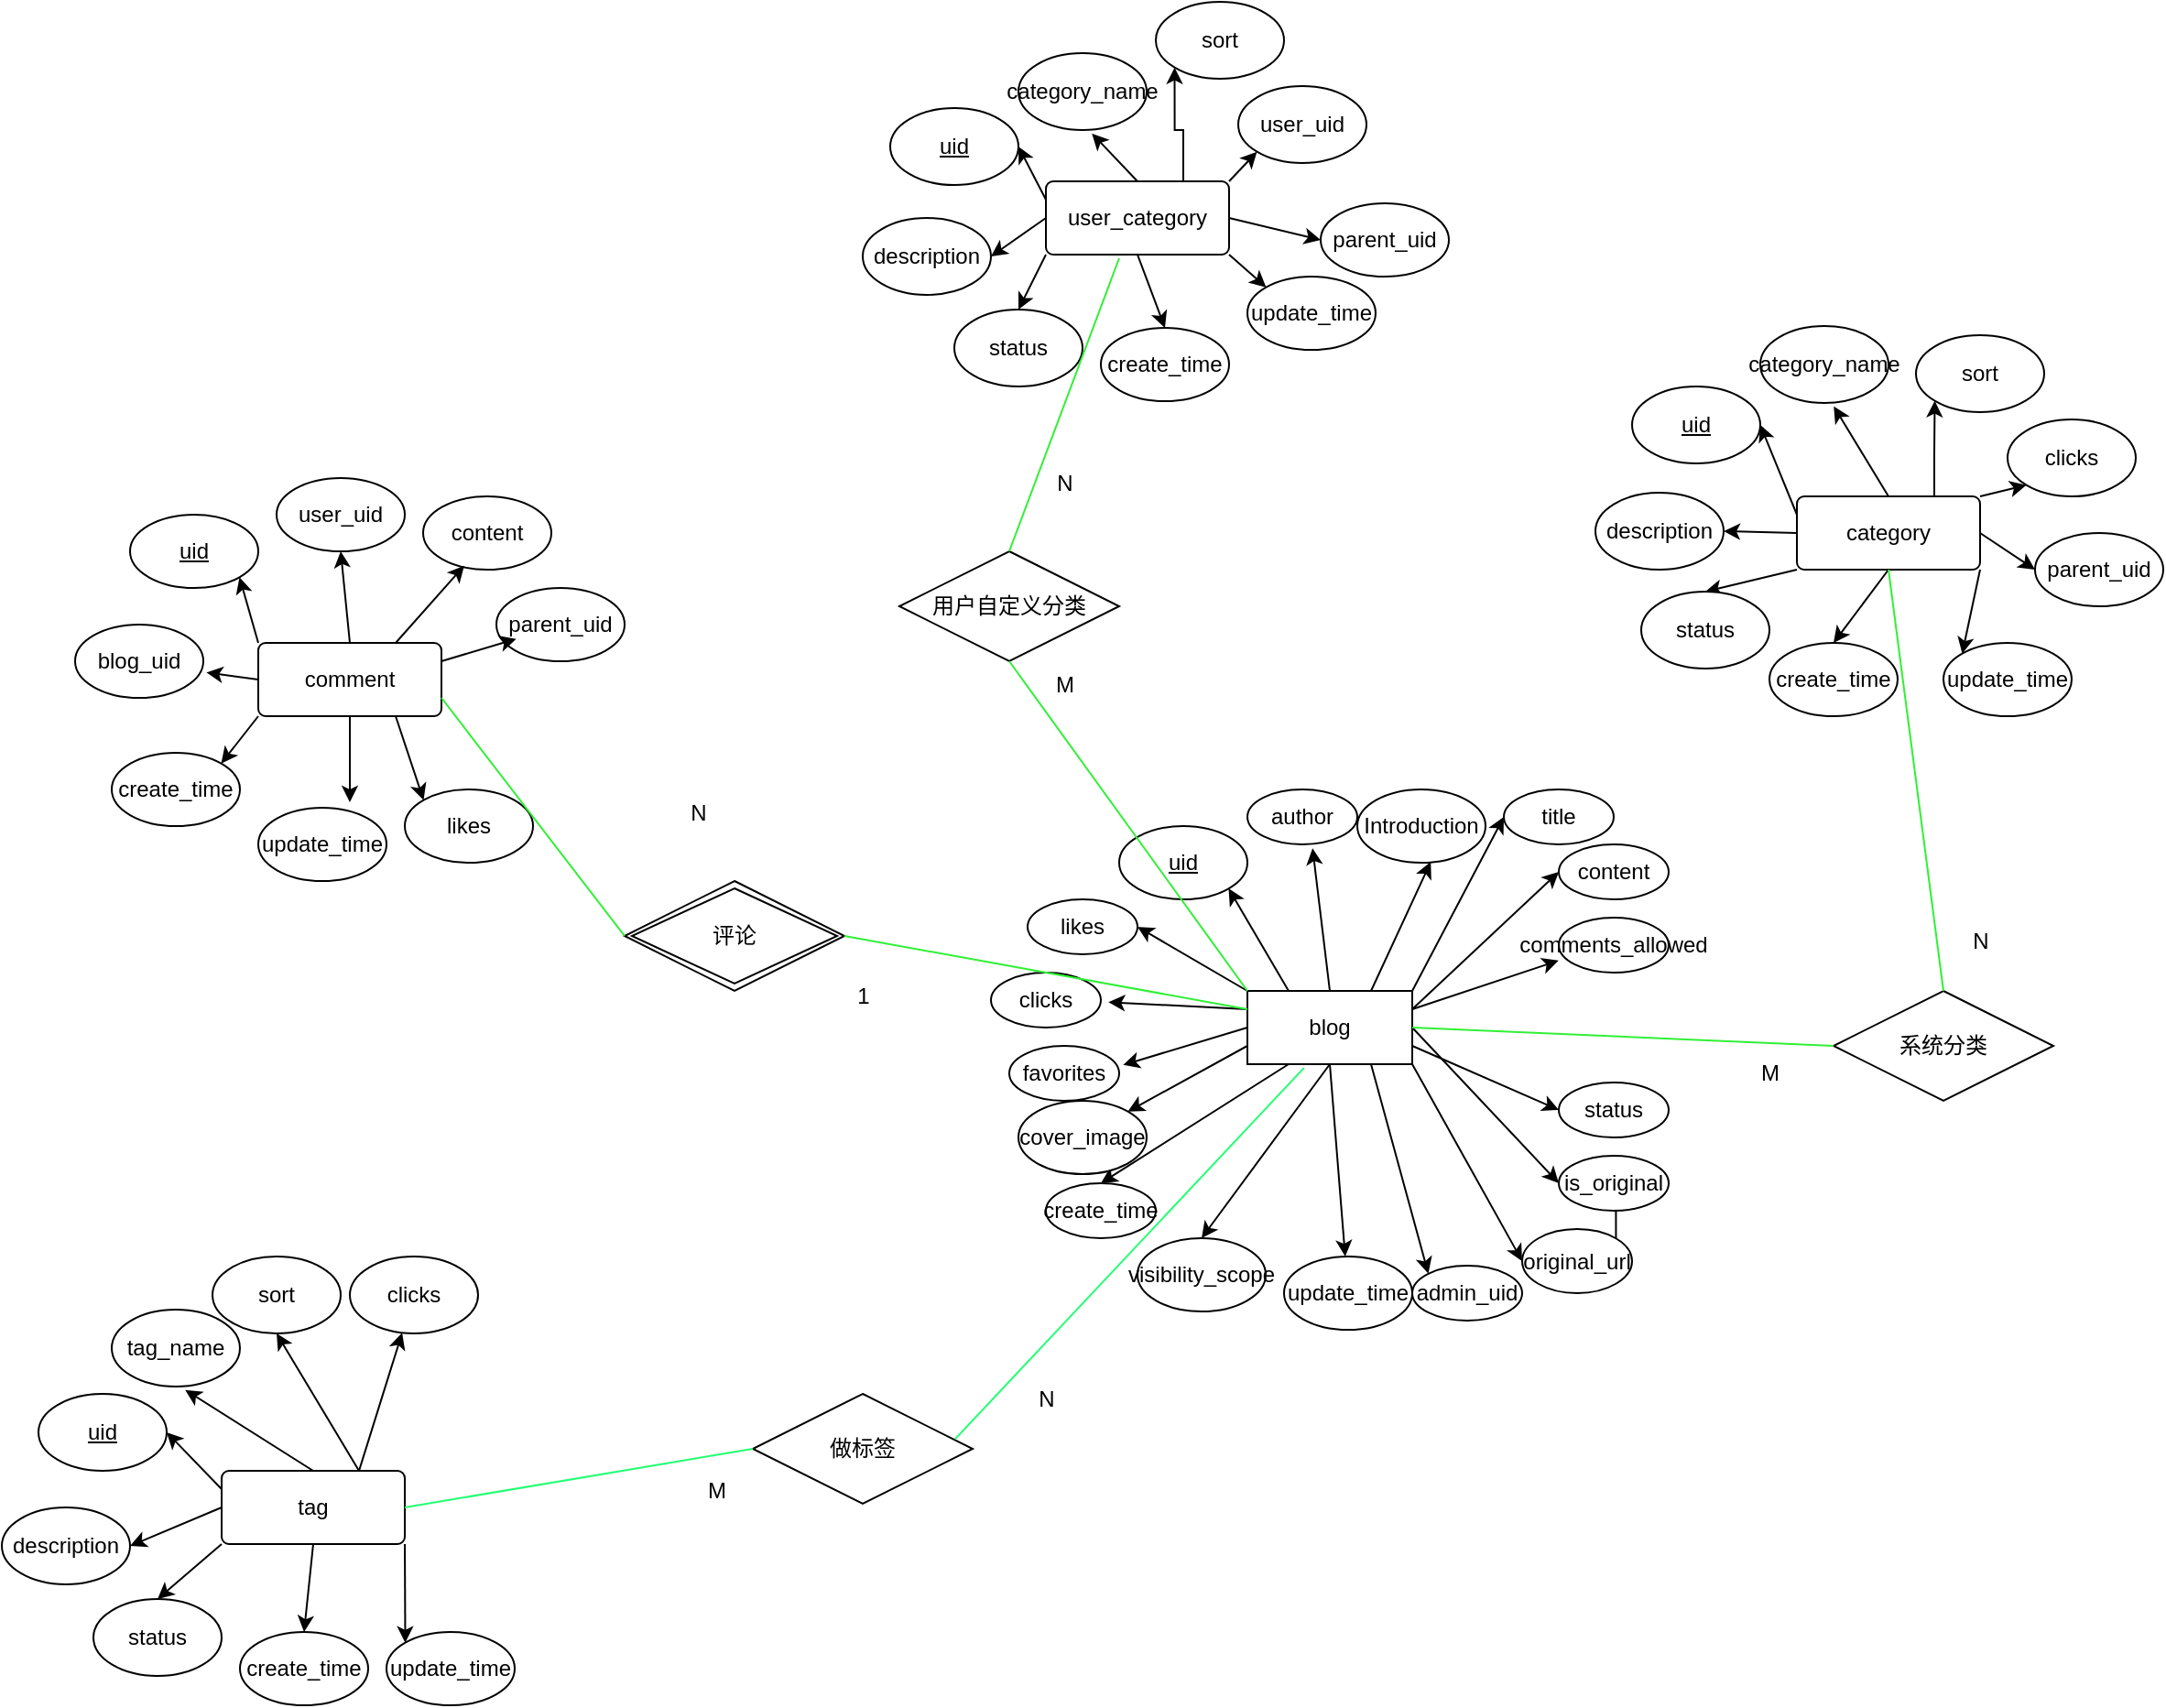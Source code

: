 <mxfile version="25.0.2">
  <diagram name="Page-1" id="9f46799a-70d6-7492-0946-bef42562c5a5">
    <mxGraphModel dx="1919" dy="1332" grid="1" gridSize="10" guides="1" tooltips="1" connect="1" arrows="1" fold="1" page="1" pageScale="1" pageWidth="1100" pageHeight="850" background="none" math="0" shadow="0">
      <root>
        <mxCell id="0" />
        <mxCell id="1" parent="0" />
        <mxCell id="ZLtcyuYyuE42bDOaXPlK-97" style="rounded=0;orthogonalLoop=1;jettySize=auto;html=1;exitX=0.25;exitY=0;exitDx=0;exitDy=0;entryX=1;entryY=1;entryDx=0;entryDy=0;" parent="1" source="ZLtcyuYyuE42bDOaXPlK-46" target="ZLtcyuYyuE42bDOaXPlK-47" edge="1">
          <mxGeometry relative="1" as="geometry" />
        </mxCell>
        <mxCell id="ZLtcyuYyuE42bDOaXPlK-98" style="rounded=0;orthogonalLoop=1;jettySize=auto;html=1;exitX=0;exitY=0;exitDx=0;exitDy=0;entryX=1;entryY=0.5;entryDx=0;entryDy=0;" parent="1" source="ZLtcyuYyuE42bDOaXPlK-46" target="ZLtcyuYyuE42bDOaXPlK-76" edge="1">
          <mxGeometry relative="1" as="geometry" />
        </mxCell>
        <mxCell id="ZLtcyuYyuE42bDOaXPlK-101" style="rounded=0;orthogonalLoop=1;jettySize=auto;html=1;exitX=0;exitY=0.75;exitDx=0;exitDy=0;entryX=1;entryY=0;entryDx=0;entryDy=0;" parent="1" source="ZLtcyuYyuE42bDOaXPlK-46" target="ZLtcyuYyuE42bDOaXPlK-78" edge="1">
          <mxGeometry relative="1" as="geometry" />
        </mxCell>
        <mxCell id="ZLtcyuYyuE42bDOaXPlK-102" style="rounded=0;orthogonalLoop=1;jettySize=auto;html=1;exitX=0.25;exitY=1;exitDx=0;exitDy=0;entryX=0.5;entryY=0;entryDx=0;entryDy=0;" parent="1" source="ZLtcyuYyuE42bDOaXPlK-46" target="ZLtcyuYyuE42bDOaXPlK-87" edge="1">
          <mxGeometry relative="1" as="geometry" />
        </mxCell>
        <mxCell id="ZLtcyuYyuE42bDOaXPlK-103" style="rounded=0;orthogonalLoop=1;jettySize=auto;html=1;exitX=0.5;exitY=1;exitDx=0;exitDy=0;entryX=0.5;entryY=0;entryDx=0;entryDy=0;" parent="1" source="ZLtcyuYyuE42bDOaXPlK-46" target="ZLtcyuYyuE42bDOaXPlK-88" edge="1">
          <mxGeometry relative="1" as="geometry" />
        </mxCell>
        <mxCell id="ZLtcyuYyuE42bDOaXPlK-104" style="rounded=0;orthogonalLoop=1;jettySize=auto;html=1;exitX=0.75;exitY=1;exitDx=0;exitDy=0;entryX=0;entryY=0;entryDx=0;entryDy=0;" parent="1" source="ZLtcyuYyuE42bDOaXPlK-46" target="ZLtcyuYyuE42bDOaXPlK-89" edge="1">
          <mxGeometry relative="1" as="geometry" />
        </mxCell>
        <mxCell id="ZLtcyuYyuE42bDOaXPlK-105" style="rounded=0;orthogonalLoop=1;jettySize=auto;html=1;exitX=1;exitY=1;exitDx=0;exitDy=0;entryX=0;entryY=0.5;entryDx=0;entryDy=0;" parent="1" source="ZLtcyuYyuE42bDOaXPlK-46" target="ZLtcyuYyuE42bDOaXPlK-85" edge="1">
          <mxGeometry relative="1" as="geometry" />
        </mxCell>
        <mxCell id="ZLtcyuYyuE42bDOaXPlK-107" style="rounded=0;orthogonalLoop=1;jettySize=auto;html=1;exitX=1;exitY=0.5;exitDx=0;exitDy=0;entryX=0;entryY=0.5;entryDx=0;entryDy=0;" parent="1" source="ZLtcyuYyuE42bDOaXPlK-46" target="ZLtcyuYyuE42bDOaXPlK-90" edge="1">
          <mxGeometry relative="1" as="geometry" />
        </mxCell>
        <mxCell id="ZLtcyuYyuE42bDOaXPlK-108" style="rounded=0;orthogonalLoop=1;jettySize=auto;html=1;exitX=1;exitY=0.25;exitDx=0;exitDy=0;entryX=0;entryY=0.5;entryDx=0;entryDy=0;" parent="1" source="ZLtcyuYyuE42bDOaXPlK-46" target="ZLtcyuYyuE42bDOaXPlK-70" edge="1">
          <mxGeometry relative="1" as="geometry" />
        </mxCell>
        <mxCell id="ZLtcyuYyuE42bDOaXPlK-109" style="rounded=0;orthogonalLoop=1;jettySize=auto;html=1;exitX=1;exitY=0;exitDx=0;exitDy=0;entryX=0;entryY=0.5;entryDx=0;entryDy=0;" parent="1" source="ZLtcyuYyuE42bDOaXPlK-46" target="ZLtcyuYyuE42bDOaXPlK-65" edge="1">
          <mxGeometry relative="1" as="geometry" />
        </mxCell>
        <mxCell id="ZKtk_AyoDZIeiduYIY-5-46" style="rounded=0;orthogonalLoop=1;jettySize=auto;html=1;exitX=0.5;exitY=1;exitDx=0;exitDy=0;" parent="1" source="ZLtcyuYyuE42bDOaXPlK-46" target="ZKtk_AyoDZIeiduYIY-5-45" edge="1">
          <mxGeometry relative="1" as="geometry" />
        </mxCell>
        <mxCell id="ZKtk_AyoDZIeiduYIY-5-118" style="edgeStyle=none;rounded=0;orthogonalLoop=1;jettySize=auto;html=1;exitX=1;exitY=0.75;exitDx=0;exitDy=0;entryX=0;entryY=0.5;entryDx=0;entryDy=0;" parent="1" source="ZLtcyuYyuE42bDOaXPlK-46" target="ZKtk_AyoDZIeiduYIY-5-117" edge="1">
          <mxGeometry relative="1" as="geometry" />
        </mxCell>
        <mxCell id="ZLtcyuYyuE42bDOaXPlK-46" value="blog" style="whiteSpace=wrap;html=1;align=center;" parent="1" vertex="1">
          <mxGeometry x="210" y="140" width="90" height="40" as="geometry" />
        </mxCell>
        <mxCell id="ZLtcyuYyuE42bDOaXPlK-47" value="uid" style="ellipse;whiteSpace=wrap;html=1;align=center;fontStyle=4;" parent="1" vertex="1">
          <mxGeometry x="140" y="50" width="70" height="40" as="geometry" />
        </mxCell>
        <mxCell id="ZLtcyuYyuE42bDOaXPlK-50" value="author" style="ellipse;whiteSpace=wrap;html=1;align=center;" parent="1" vertex="1">
          <mxGeometry x="210" y="30" width="60" height="30" as="geometry" />
        </mxCell>
        <mxCell id="ZLtcyuYyuE42bDOaXPlK-65" value="title" style="ellipse;whiteSpace=wrap;html=1;align=center;" parent="1" vertex="1">
          <mxGeometry x="350" y="30" width="60" height="30" as="geometry" />
        </mxCell>
        <mxCell id="ZLtcyuYyuE42bDOaXPlK-68" value="Introduction" style="ellipse;whiteSpace=wrap;html=1;align=center;" parent="1" vertex="1">
          <mxGeometry x="270" y="30" width="70" height="40" as="geometry" />
        </mxCell>
        <mxCell id="ZLtcyuYyuE42bDOaXPlK-70" value="content" style="ellipse;whiteSpace=wrap;html=1;align=center;" parent="1" vertex="1">
          <mxGeometry x="380" y="60" width="60" height="30" as="geometry" />
        </mxCell>
        <mxCell id="ZLtcyuYyuE42bDOaXPlK-72" value="clicks" style="ellipse;whiteSpace=wrap;html=1;align=center;" parent="1" vertex="1">
          <mxGeometry x="70" y="130" width="60" height="30" as="geometry" />
        </mxCell>
        <mxCell id="ZLtcyuYyuE42bDOaXPlK-74" value="favorites" style="ellipse;whiteSpace=wrap;html=1;align=center;" parent="1" vertex="1">
          <mxGeometry x="80" y="170" width="60" height="30" as="geometry" />
        </mxCell>
        <mxCell id="ZLtcyuYyuE42bDOaXPlK-76" value="likes" style="ellipse;whiteSpace=wrap;html=1;align=center;" parent="1" vertex="1">
          <mxGeometry x="90" y="90" width="60" height="30" as="geometry" />
        </mxCell>
        <mxCell id="ZLtcyuYyuE42bDOaXPlK-78" value="cover_image" style="ellipse;whiteSpace=wrap;html=1;align=center;" parent="1" vertex="1">
          <mxGeometry x="85" y="200" width="70" height="40" as="geometry" />
        </mxCell>
        <mxCell id="ZLtcyuYyuE42bDOaXPlK-85" value="original_url" style="ellipse;whiteSpace=wrap;html=1;align=center;" parent="1" vertex="1">
          <mxGeometry x="360" y="270" width="60" height="35" as="geometry" />
        </mxCell>
        <mxCell id="ZLtcyuYyuE42bDOaXPlK-87" value="create_time" style="ellipse;whiteSpace=wrap;html=1;align=center;" parent="1" vertex="1">
          <mxGeometry x="100" y="245" width="60" height="30" as="geometry" />
        </mxCell>
        <mxCell id="ZLtcyuYyuE42bDOaXPlK-88" value="visibility_scope" style="ellipse;whiteSpace=wrap;html=1;align=center;" parent="1" vertex="1">
          <mxGeometry x="150" y="275" width="70" height="40" as="geometry" />
        </mxCell>
        <mxCell id="ZLtcyuYyuE42bDOaXPlK-89" value="admin_uid" style="ellipse;whiteSpace=wrap;html=1;align=center;" parent="1" vertex="1">
          <mxGeometry x="300" y="290" width="60" height="30" as="geometry" />
        </mxCell>
        <mxCell id="ZLtcyuYyuE42bDOaXPlK-95" style="rounded=0;orthogonalLoop=1;jettySize=auto;html=1;exitX=0.5;exitY=0;exitDx=0;exitDy=0;entryX=0.593;entryY=1.071;entryDx=0;entryDy=0;entryPerimeter=0;" parent="1" source="ZLtcyuYyuE42bDOaXPlK-46" target="ZLtcyuYyuE42bDOaXPlK-50" edge="1">
          <mxGeometry relative="1" as="geometry" />
        </mxCell>
        <mxCell id="ZLtcyuYyuE42bDOaXPlK-96" style="rounded=0;orthogonalLoop=1;jettySize=auto;html=1;exitX=0.75;exitY=0;exitDx=0;exitDy=0;entryX=0.573;entryY=0.989;entryDx=0;entryDy=0;entryPerimeter=0;" parent="1" source="ZLtcyuYyuE42bDOaXPlK-46" target="ZLtcyuYyuE42bDOaXPlK-68" edge="1">
          <mxGeometry relative="1" as="geometry" />
        </mxCell>
        <mxCell id="ZLtcyuYyuE42bDOaXPlK-99" style="rounded=0;orthogonalLoop=1;jettySize=auto;html=1;exitX=0;exitY=0.25;exitDx=0;exitDy=0;entryX=1.069;entryY=0.538;entryDx=0;entryDy=0;entryPerimeter=0;" parent="1" source="ZLtcyuYyuE42bDOaXPlK-46" target="ZLtcyuYyuE42bDOaXPlK-72" edge="1">
          <mxGeometry relative="1" as="geometry" />
        </mxCell>
        <mxCell id="ZLtcyuYyuE42bDOaXPlK-100" style="rounded=0;orthogonalLoop=1;jettySize=auto;html=1;exitX=0;exitY=0.5;exitDx=0;exitDy=0;entryX=1.036;entryY=0.348;entryDx=0;entryDy=0;entryPerimeter=0;" parent="1" source="ZLtcyuYyuE42bDOaXPlK-46" target="ZLtcyuYyuE42bDOaXPlK-74" edge="1">
          <mxGeometry relative="1" as="geometry" />
        </mxCell>
        <mxCell id="ZKtk_AyoDZIeiduYIY-5-20" style="edgeStyle=orthogonalEdgeStyle;rounded=0;orthogonalLoop=1;jettySize=auto;html=1;exitX=0.75;exitY=0;exitDx=0;exitDy=0;entryX=0;entryY=1;entryDx=0;entryDy=0;" parent="1" source="ZKtk_AyoDZIeiduYIY-5-1" target="ZKtk_AyoDZIeiduYIY-5-11" edge="1">
          <mxGeometry relative="1" as="geometry" />
        </mxCell>
        <mxCell id="ZKtk_AyoDZIeiduYIY-5-21" style="rounded=0;orthogonalLoop=1;jettySize=auto;html=1;exitX=0;exitY=0.25;exitDx=0;exitDy=0;entryX=1;entryY=0.5;entryDx=0;entryDy=0;" parent="1" source="ZKtk_AyoDZIeiduYIY-5-1" target="ZKtk_AyoDZIeiduYIY-5-5" edge="1">
          <mxGeometry relative="1" as="geometry" />
        </mxCell>
        <mxCell id="ZKtk_AyoDZIeiduYIY-5-22" style="rounded=0;orthogonalLoop=1;jettySize=auto;html=1;exitX=0;exitY=0.5;exitDx=0;exitDy=0;entryX=1;entryY=0.5;entryDx=0;entryDy=0;" parent="1" source="ZKtk_AyoDZIeiduYIY-5-1" target="ZKtk_AyoDZIeiduYIY-5-12" edge="1">
          <mxGeometry relative="1" as="geometry" />
        </mxCell>
        <mxCell id="ZKtk_AyoDZIeiduYIY-5-23" style="rounded=0;orthogonalLoop=1;jettySize=auto;html=1;exitX=0;exitY=1;exitDx=0;exitDy=0;entryX=0.5;entryY=0;entryDx=0;entryDy=0;" parent="1" source="ZKtk_AyoDZIeiduYIY-5-1" target="ZKtk_AyoDZIeiduYIY-5-13" edge="1">
          <mxGeometry relative="1" as="geometry" />
        </mxCell>
        <mxCell id="ZKtk_AyoDZIeiduYIY-5-24" style="rounded=0;orthogonalLoop=1;jettySize=auto;html=1;exitX=0.5;exitY=1;exitDx=0;exitDy=0;entryX=0.5;entryY=0;entryDx=0;entryDy=0;" parent="1" source="ZKtk_AyoDZIeiduYIY-5-1" target="ZKtk_AyoDZIeiduYIY-5-14" edge="1">
          <mxGeometry relative="1" as="geometry" />
        </mxCell>
        <mxCell id="ZKtk_AyoDZIeiduYIY-5-25" style="rounded=0;orthogonalLoop=1;jettySize=auto;html=1;exitX=1;exitY=1;exitDx=0;exitDy=0;entryX=0;entryY=0;entryDx=0;entryDy=0;" parent="1" source="ZKtk_AyoDZIeiduYIY-5-1" target="ZKtk_AyoDZIeiduYIY-5-17" edge="1">
          <mxGeometry relative="1" as="geometry" />
        </mxCell>
        <mxCell id="ZKtk_AyoDZIeiduYIY-5-26" style="rounded=0;orthogonalLoop=1;jettySize=auto;html=1;exitX=1;exitY=0.5;exitDx=0;exitDy=0;entryX=0;entryY=0.5;entryDx=0;entryDy=0;" parent="1" source="ZKtk_AyoDZIeiduYIY-5-1" target="ZKtk_AyoDZIeiduYIY-5-15" edge="1">
          <mxGeometry relative="1" as="geometry" />
        </mxCell>
        <mxCell id="ZKtk_AyoDZIeiduYIY-5-60" style="rounded=0;orthogonalLoop=1;jettySize=auto;html=1;exitX=1;exitY=0;exitDx=0;exitDy=0;entryX=0;entryY=1;entryDx=0;entryDy=0;" parent="1" source="ZKtk_AyoDZIeiduYIY-5-1" target="ZKtk_AyoDZIeiduYIY-5-59" edge="1">
          <mxGeometry relative="1" as="geometry" />
        </mxCell>
        <mxCell id="ZKtk_AyoDZIeiduYIY-5-1" value="category" style="rounded=1;arcSize=10;whiteSpace=wrap;html=1;align=center;" parent="1" vertex="1">
          <mxGeometry x="510" y="-130" width="100" height="40" as="geometry" />
        </mxCell>
        <mxCell id="ZKtk_AyoDZIeiduYIY-5-3" value="&lt;span style=&quot;color: rgba(0, 0, 0, 0); font-family: monospace; font-size: 0px; text-align: start;&quot;&gt;%3CmxGraphModel%3E%3Croot%3E%3CmxCell%20id%3D%220%22%2F%3E%3CmxCell%20id%3D%221%22%20parent%3D%220%22%2F%3E%3CmxCell%20id%3D%222%22%20value%3D%22uid%22%20style%3D%22ellipse%3BwhiteSpace%3Dwrap%3Bhtml%3D1%3Balign%3Dcenter%3BfontStyle%3D4%3B%22%20vertex%3D%221%22%20parent%3D%221%22%3E%3CmxGeometry%20x%3D%22140%22%20y%3D%2250%22%20width%3D%2270%22%20height%3D%2240%22%20as%3D%22geometry%22%2F%3E%3C%2FmxCell%3E%3C%2Froot%3E%3C%2FmxGraphModel%3E&lt;/span&gt;" style="text;html=1;align=center;verticalAlign=middle;resizable=0;points=[];autosize=1;strokeColor=none;fillColor=none;" parent="1" vertex="1">
          <mxGeometry x="490" y="-212" width="20" height="30" as="geometry" />
        </mxCell>
        <mxCell id="ZKtk_AyoDZIeiduYIY-5-5" value="uid" style="ellipse;whiteSpace=wrap;html=1;align=center;fontStyle=4;" parent="1" vertex="1">
          <mxGeometry x="420" y="-190" width="70" height="42" as="geometry" />
        </mxCell>
        <mxCell id="ZKtk_AyoDZIeiduYIY-5-10" value="category_name" style="ellipse;whiteSpace=wrap;html=1;align=center;" parent="1" vertex="1">
          <mxGeometry x="490" y="-223" width="70" height="42" as="geometry" />
        </mxCell>
        <mxCell id="ZKtk_AyoDZIeiduYIY-5-11" value="sort" style="ellipse;whiteSpace=wrap;html=1;align=center;" parent="1" vertex="1">
          <mxGeometry x="575" y="-218" width="70" height="42" as="geometry" />
        </mxCell>
        <mxCell id="ZKtk_AyoDZIeiduYIY-5-12" value="description" style="ellipse;whiteSpace=wrap;html=1;align=center;" parent="1" vertex="1">
          <mxGeometry x="400" y="-132" width="70" height="42" as="geometry" />
        </mxCell>
        <mxCell id="ZKtk_AyoDZIeiduYIY-5-13" value="status" style="ellipse;whiteSpace=wrap;html=1;align=center;" parent="1" vertex="1">
          <mxGeometry x="425" y="-78" width="70" height="42" as="geometry" />
        </mxCell>
        <mxCell id="ZKtk_AyoDZIeiduYIY-5-14" value="create_time" style="ellipse;whiteSpace=wrap;html=1;align=center;" parent="1" vertex="1">
          <mxGeometry x="495" y="-50" width="70" height="40" as="geometry" />
        </mxCell>
        <mxCell id="ZKtk_AyoDZIeiduYIY-5-15" value="parent_uid" style="ellipse;whiteSpace=wrap;html=1;align=center;" parent="1" vertex="1">
          <mxGeometry x="640" y="-110" width="70" height="40" as="geometry" />
        </mxCell>
        <mxCell id="ZKtk_AyoDZIeiduYIY-5-17" value="update_time" style="ellipse;whiteSpace=wrap;html=1;align=center;" parent="1" vertex="1">
          <mxGeometry x="590" y="-50" width="70" height="40" as="geometry" />
        </mxCell>
        <mxCell id="ZKtk_AyoDZIeiduYIY-5-19" style="rounded=0;orthogonalLoop=1;jettySize=auto;html=1;exitX=0.5;exitY=0;exitDx=0;exitDy=0;entryX=0.573;entryY=1.044;entryDx=0;entryDy=0;entryPerimeter=0;" parent="1" source="ZKtk_AyoDZIeiduYIY-5-1" target="ZKtk_AyoDZIeiduYIY-5-10" edge="1">
          <mxGeometry relative="1" as="geometry" />
        </mxCell>
        <mxCell id="ZKtk_AyoDZIeiduYIY-5-27" style="edgeStyle=orthogonalEdgeStyle;rounded=0;orthogonalLoop=1;jettySize=auto;html=1;exitX=0.75;exitY=0;exitDx=0;exitDy=0;entryX=0;entryY=1;entryDx=0;entryDy=0;" parent="1" source="ZKtk_AyoDZIeiduYIY-5-34" target="ZKtk_AyoDZIeiduYIY-5-38" edge="1">
          <mxGeometry relative="1" as="geometry" />
        </mxCell>
        <mxCell id="ZKtk_AyoDZIeiduYIY-5-28" style="rounded=0;orthogonalLoop=1;jettySize=auto;html=1;exitX=0;exitY=0.25;exitDx=0;exitDy=0;entryX=1;entryY=0.5;entryDx=0;entryDy=0;" parent="1" source="ZKtk_AyoDZIeiduYIY-5-34" target="ZKtk_AyoDZIeiduYIY-5-36" edge="1">
          <mxGeometry relative="1" as="geometry" />
        </mxCell>
        <mxCell id="ZKtk_AyoDZIeiduYIY-5-29" style="rounded=0;orthogonalLoop=1;jettySize=auto;html=1;exitX=0;exitY=0.5;exitDx=0;exitDy=0;entryX=1;entryY=0.5;entryDx=0;entryDy=0;" parent="1" source="ZKtk_AyoDZIeiduYIY-5-34" target="ZKtk_AyoDZIeiduYIY-5-39" edge="1">
          <mxGeometry relative="1" as="geometry" />
        </mxCell>
        <mxCell id="ZKtk_AyoDZIeiduYIY-5-30" style="rounded=0;orthogonalLoop=1;jettySize=auto;html=1;exitX=0;exitY=1;exitDx=0;exitDy=0;entryX=0.5;entryY=0;entryDx=0;entryDy=0;" parent="1" source="ZKtk_AyoDZIeiduYIY-5-34" target="ZKtk_AyoDZIeiduYIY-5-40" edge="1">
          <mxGeometry relative="1" as="geometry" />
        </mxCell>
        <mxCell id="ZKtk_AyoDZIeiduYIY-5-31" style="rounded=0;orthogonalLoop=1;jettySize=auto;html=1;exitX=0.5;exitY=1;exitDx=0;exitDy=0;entryX=0.5;entryY=0;entryDx=0;entryDy=0;" parent="1" source="ZKtk_AyoDZIeiduYIY-5-34" target="ZKtk_AyoDZIeiduYIY-5-41" edge="1">
          <mxGeometry relative="1" as="geometry" />
        </mxCell>
        <mxCell id="ZKtk_AyoDZIeiduYIY-5-32" style="rounded=0;orthogonalLoop=1;jettySize=auto;html=1;exitX=1;exitY=1;exitDx=0;exitDy=0;entryX=0;entryY=0;entryDx=0;entryDy=0;" parent="1" source="ZKtk_AyoDZIeiduYIY-5-34" target="ZKtk_AyoDZIeiduYIY-5-43" edge="1">
          <mxGeometry relative="1" as="geometry" />
        </mxCell>
        <mxCell id="ZKtk_AyoDZIeiduYIY-5-33" style="rounded=0;orthogonalLoop=1;jettySize=auto;html=1;exitX=1;exitY=0.5;exitDx=0;exitDy=0;entryX=0;entryY=0.5;entryDx=0;entryDy=0;" parent="1" source="ZKtk_AyoDZIeiduYIY-5-34" target="ZKtk_AyoDZIeiduYIY-5-42" edge="1">
          <mxGeometry relative="1" as="geometry" />
        </mxCell>
        <mxCell id="ZKtk_AyoDZIeiduYIY-5-115" style="edgeStyle=none;rounded=0;orthogonalLoop=1;jettySize=auto;html=1;exitX=1;exitY=0;exitDx=0;exitDy=0;entryX=0;entryY=1;entryDx=0;entryDy=0;" parent="1" source="ZKtk_AyoDZIeiduYIY-5-34" target="ZKtk_AyoDZIeiduYIY-5-113" edge="1">
          <mxGeometry relative="1" as="geometry" />
        </mxCell>
        <mxCell id="ZKtk_AyoDZIeiduYIY-5-34" value="user_category" style="rounded=1;arcSize=10;whiteSpace=wrap;html=1;align=center;" parent="1" vertex="1">
          <mxGeometry x="100" y="-302" width="100" height="40" as="geometry" />
        </mxCell>
        <mxCell id="ZKtk_AyoDZIeiduYIY-5-35" value="&lt;span style=&quot;color: rgba(0, 0, 0, 0); font-family: monospace; font-size: 0px; text-align: start;&quot;&gt;%3CmxGraphModel%3E%3Croot%3E%3CmxCell%20id%3D%220%22%2F%3E%3CmxCell%20id%3D%221%22%20parent%3D%220%22%2F%3E%3CmxCell%20id%3D%222%22%20value%3D%22uid%22%20style%3D%22ellipse%3BwhiteSpace%3Dwrap%3Bhtml%3D1%3Balign%3Dcenter%3BfontStyle%3D4%3B%22%20vertex%3D%221%22%20parent%3D%221%22%3E%3CmxGeometry%20x%3D%22140%22%20y%3D%2250%22%20width%3D%2270%22%20height%3D%2240%22%20as%3D%22geometry%22%2F%3E%3C%2FmxCell%3E%3C%2Froot%3E%3C%2FmxGraphModel%3E&lt;/span&gt;" style="text;html=1;align=center;verticalAlign=middle;resizable=0;points=[];autosize=1;strokeColor=none;fillColor=none;" parent="1" vertex="1">
          <mxGeometry x="80" y="-384" width="20" height="30" as="geometry" />
        </mxCell>
        <mxCell id="ZKtk_AyoDZIeiduYIY-5-36" value="uid" style="ellipse;whiteSpace=wrap;html=1;align=center;fontStyle=4;" parent="1" vertex="1">
          <mxGeometry x="15" y="-342" width="70" height="42" as="geometry" />
        </mxCell>
        <mxCell id="ZKtk_AyoDZIeiduYIY-5-37" value="category_name" style="ellipse;whiteSpace=wrap;html=1;align=center;" parent="1" vertex="1">
          <mxGeometry x="85" y="-372" width="70" height="42" as="geometry" />
        </mxCell>
        <mxCell id="ZKtk_AyoDZIeiduYIY-5-38" value="sort" style="ellipse;whiteSpace=wrap;html=1;align=center;" parent="1" vertex="1">
          <mxGeometry x="160" y="-400" width="70" height="42" as="geometry" />
        </mxCell>
        <mxCell id="ZKtk_AyoDZIeiduYIY-5-39" value="description" style="ellipse;whiteSpace=wrap;html=1;align=center;" parent="1" vertex="1">
          <mxGeometry y="-282" width="70" height="42" as="geometry" />
        </mxCell>
        <mxCell id="ZKtk_AyoDZIeiduYIY-5-40" value="status" style="ellipse;whiteSpace=wrap;html=1;align=center;" parent="1" vertex="1">
          <mxGeometry x="50" y="-232" width="70" height="42" as="geometry" />
        </mxCell>
        <mxCell id="ZKtk_AyoDZIeiduYIY-5-41" value="create_time" style="ellipse;whiteSpace=wrap;html=1;align=center;" parent="1" vertex="1">
          <mxGeometry x="130" y="-222" width="70" height="40" as="geometry" />
        </mxCell>
        <mxCell id="ZKtk_AyoDZIeiduYIY-5-42" value="parent_uid" style="ellipse;whiteSpace=wrap;html=1;align=center;" parent="1" vertex="1">
          <mxGeometry x="250" y="-290" width="70" height="40" as="geometry" />
        </mxCell>
        <mxCell id="ZKtk_AyoDZIeiduYIY-5-43" value="update_time" style="ellipse;whiteSpace=wrap;html=1;align=center;" parent="1" vertex="1">
          <mxGeometry x="210" y="-250" width="70" height="40" as="geometry" />
        </mxCell>
        <mxCell id="ZKtk_AyoDZIeiduYIY-5-44" style="rounded=0;orthogonalLoop=1;jettySize=auto;html=1;exitX=0.5;exitY=0;exitDx=0;exitDy=0;entryX=0.573;entryY=1.044;entryDx=0;entryDy=0;entryPerimeter=0;" parent="1" source="ZKtk_AyoDZIeiduYIY-5-34" target="ZKtk_AyoDZIeiduYIY-5-37" edge="1">
          <mxGeometry relative="1" as="geometry" />
        </mxCell>
        <mxCell id="ZKtk_AyoDZIeiduYIY-5-45" value="update_time" style="ellipse;whiteSpace=wrap;html=1;align=center;" parent="1" vertex="1">
          <mxGeometry x="230" y="285" width="70" height="40" as="geometry" />
        </mxCell>
        <mxCell id="ZKtk_AyoDZIeiduYIY-5-47" value="系统分类" style="shape=rhombus;perimeter=rhombusPerimeter;whiteSpace=wrap;html=1;align=center;" parent="1" vertex="1">
          <mxGeometry x="530" y="140" width="120" height="60" as="geometry" />
        </mxCell>
        <mxCell id="ZKtk_AyoDZIeiduYIY-5-50" value="" style="endArrow=none;html=1;rounded=0;entryX=0;entryY=0.5;entryDx=0;entryDy=0;exitX=1;exitY=0.5;exitDx=0;exitDy=0;fillColor=#21FF72;strokeColor=#30F036;" parent="1" source="ZLtcyuYyuE42bDOaXPlK-46" target="ZKtk_AyoDZIeiduYIY-5-47" edge="1">
          <mxGeometry relative="1" as="geometry">
            <mxPoint x="470" y="260" as="sourcePoint" />
            <mxPoint x="630" y="260" as="targetPoint" />
          </mxGeometry>
        </mxCell>
        <mxCell id="ZKtk_AyoDZIeiduYIY-5-52" value="" style="endArrow=none;html=1;rounded=0;exitX=0.5;exitY=0;exitDx=0;exitDy=0;entryX=0.5;entryY=1;entryDx=0;entryDy=0;strokeColor=#30F036;" parent="1" source="ZKtk_AyoDZIeiduYIY-5-47" target="ZKtk_AyoDZIeiduYIY-5-1" edge="1">
          <mxGeometry relative="1" as="geometry">
            <mxPoint x="540" y="80" as="sourcePoint" />
            <mxPoint x="700" y="80" as="targetPoint" />
          </mxGeometry>
        </mxCell>
        <mxCell id="ZKtk_AyoDZIeiduYIY-5-53" value="M" style="text;html=1;align=center;verticalAlign=middle;resizable=0;points=[];autosize=1;strokeColor=none;fillColor=none;" parent="1" vertex="1">
          <mxGeometry x="480" y="170" width="30" height="30" as="geometry" />
        </mxCell>
        <mxCell id="ZKtk_AyoDZIeiduYIY-5-54" value="N" style="text;html=1;align=center;verticalAlign=middle;resizable=0;points=[];autosize=1;strokeColor=none;fillColor=none;" parent="1" vertex="1">
          <mxGeometry x="595" y="98" width="30" height="30" as="geometry" />
        </mxCell>
        <mxCell id="ZKtk_AyoDZIeiduYIY-5-55" value="用户自定义分类" style="shape=rhombus;perimeter=rhombusPerimeter;whiteSpace=wrap;html=1;align=center;" parent="1" vertex="1">
          <mxGeometry x="20" y="-100" width="120" height="60" as="geometry" />
        </mxCell>
        <mxCell id="ZKtk_AyoDZIeiduYIY-5-56" value="" style="endArrow=none;html=1;rounded=0;exitX=0.5;exitY=1;exitDx=0;exitDy=0;entryX=0;entryY=0;entryDx=0;entryDy=0;strokeColor=#30F036;" parent="1" source="ZKtk_AyoDZIeiduYIY-5-55" target="ZLtcyuYyuE42bDOaXPlK-46" edge="1">
          <mxGeometry relative="1" as="geometry">
            <mxPoint x="120" y="-40" as="sourcePoint" />
            <mxPoint x="280" y="-40" as="targetPoint" />
          </mxGeometry>
        </mxCell>
        <mxCell id="ZKtk_AyoDZIeiduYIY-5-57" value="" style="endArrow=none;html=1;rounded=0;exitX=0.5;exitY=0;exitDx=0;exitDy=0;strokeColor=#30F036;" parent="1" source="ZKtk_AyoDZIeiduYIY-5-55" edge="1">
          <mxGeometry relative="1" as="geometry">
            <mxPoint x="190" y="-110" as="sourcePoint" />
            <mxPoint x="140" y="-260" as="targetPoint" />
          </mxGeometry>
        </mxCell>
        <mxCell id="ZKtk_AyoDZIeiduYIY-5-70" style="edgeStyle=none;rounded=0;orthogonalLoop=1;jettySize=auto;html=1;exitX=0.5;exitY=0;exitDx=0;exitDy=0;entryX=0.5;entryY=1;entryDx=0;entryDy=0;" parent="1" source="ZKtk_AyoDZIeiduYIY-5-58" target="ZKtk_AyoDZIeiduYIY-5-62" edge="1">
          <mxGeometry relative="1" as="geometry" />
        </mxCell>
        <mxCell id="ZKtk_AyoDZIeiduYIY-5-73" style="edgeStyle=none;rounded=0;orthogonalLoop=1;jettySize=auto;html=1;exitX=0.75;exitY=1;exitDx=0;exitDy=0;entryX=0;entryY=0;entryDx=0;entryDy=0;" parent="1" source="ZKtk_AyoDZIeiduYIY-5-58" target="ZKtk_AyoDZIeiduYIY-5-67" edge="1">
          <mxGeometry relative="1" as="geometry" />
        </mxCell>
        <mxCell id="ZKtk_AyoDZIeiduYIY-5-75" style="edgeStyle=none;rounded=0;orthogonalLoop=1;jettySize=auto;html=1;exitX=0;exitY=1;exitDx=0;exitDy=0;entryX=1;entryY=0;entryDx=0;entryDy=0;" parent="1" source="ZKtk_AyoDZIeiduYIY-5-58" target="ZKtk_AyoDZIeiduYIY-5-68" edge="1">
          <mxGeometry relative="1" as="geometry" />
        </mxCell>
        <mxCell id="ZKtk_AyoDZIeiduYIY-5-77" style="edgeStyle=none;rounded=0;orthogonalLoop=1;jettySize=auto;html=1;exitX=0;exitY=0;exitDx=0;exitDy=0;entryX=1;entryY=1;entryDx=0;entryDy=0;" parent="1" source="ZKtk_AyoDZIeiduYIY-5-58" target="ZKtk_AyoDZIeiduYIY-5-61" edge="1">
          <mxGeometry relative="1" as="geometry" />
        </mxCell>
        <mxCell id="ZKtk_AyoDZIeiduYIY-5-58" value="comment" style="rounded=1;arcSize=10;whiteSpace=wrap;html=1;align=center;" parent="1" vertex="1">
          <mxGeometry x="-330" y="-50" width="100" height="40" as="geometry" />
        </mxCell>
        <mxCell id="ZKtk_AyoDZIeiduYIY-5-59" value="clicks" style="ellipse;whiteSpace=wrap;html=1;align=center;" parent="1" vertex="1">
          <mxGeometry x="625" y="-172" width="70" height="42" as="geometry" />
        </mxCell>
        <mxCell id="ZKtk_AyoDZIeiduYIY-5-61" value="uid" style="ellipse;whiteSpace=wrap;html=1;align=center;fontStyle=4;" parent="1" vertex="1">
          <mxGeometry x="-400" y="-120" width="70" height="40" as="geometry" />
        </mxCell>
        <mxCell id="ZKtk_AyoDZIeiduYIY-5-62" value="user_uid" style="ellipse;whiteSpace=wrap;html=1;align=center;" parent="1" vertex="1">
          <mxGeometry x="-320" y="-140" width="70" height="40" as="geometry" />
        </mxCell>
        <mxCell id="ZKtk_AyoDZIeiduYIY-5-63" value="blog_uid" style="ellipse;whiteSpace=wrap;html=1;align=center;" parent="1" vertex="1">
          <mxGeometry x="-430" y="-60" width="70" height="40" as="geometry" />
        </mxCell>
        <mxCell id="ZKtk_AyoDZIeiduYIY-5-65" value="content" style="ellipse;whiteSpace=wrap;html=1;align=center;" parent="1" vertex="1">
          <mxGeometry x="-240" y="-130" width="70" height="40" as="geometry" />
        </mxCell>
        <mxCell id="ZKtk_AyoDZIeiduYIY-5-66" value="parent_uid" style="ellipse;whiteSpace=wrap;html=1;align=center;" parent="1" vertex="1">
          <mxGeometry x="-200" y="-80" width="70" height="40" as="geometry" />
        </mxCell>
        <mxCell id="ZKtk_AyoDZIeiduYIY-5-67" value="likes" style="ellipse;whiteSpace=wrap;html=1;align=center;" parent="1" vertex="1">
          <mxGeometry x="-250" y="30" width="70" height="40" as="geometry" />
        </mxCell>
        <mxCell id="ZKtk_AyoDZIeiduYIY-5-68" value="create_time" style="ellipse;whiteSpace=wrap;html=1;align=center;" parent="1" vertex="1">
          <mxGeometry x="-410" y="10" width="70" height="40" as="geometry" />
        </mxCell>
        <mxCell id="ZKtk_AyoDZIeiduYIY-5-69" value="update_time" style="ellipse;whiteSpace=wrap;html=1;align=center;" parent="1" vertex="1">
          <mxGeometry x="-330" y="40" width="70" height="40" as="geometry" />
        </mxCell>
        <mxCell id="ZKtk_AyoDZIeiduYIY-5-71" style="edgeStyle=none;rounded=0;orthogonalLoop=1;jettySize=auto;html=1;exitX=0.75;exitY=0;exitDx=0;exitDy=0;entryX=0.321;entryY=0.946;entryDx=0;entryDy=0;entryPerimeter=0;" parent="1" source="ZKtk_AyoDZIeiduYIY-5-58" target="ZKtk_AyoDZIeiduYIY-5-65" edge="1">
          <mxGeometry relative="1" as="geometry" />
        </mxCell>
        <mxCell id="ZKtk_AyoDZIeiduYIY-5-72" style="edgeStyle=none;rounded=0;orthogonalLoop=1;jettySize=auto;html=1;exitX=1;exitY=0.25;exitDx=0;exitDy=0;entryX=0.155;entryY=0.696;entryDx=0;entryDy=0;entryPerimeter=0;" parent="1" source="ZKtk_AyoDZIeiduYIY-5-58" target="ZKtk_AyoDZIeiduYIY-5-66" edge="1">
          <mxGeometry relative="1" as="geometry" />
        </mxCell>
        <mxCell id="ZKtk_AyoDZIeiduYIY-5-74" style="edgeStyle=none;rounded=0;orthogonalLoop=1;jettySize=auto;html=1;exitX=0.5;exitY=1;exitDx=0;exitDy=0;entryX=0.714;entryY=-0.075;entryDx=0;entryDy=0;entryPerimeter=0;" parent="1" source="ZKtk_AyoDZIeiduYIY-5-58" target="ZKtk_AyoDZIeiduYIY-5-69" edge="1">
          <mxGeometry relative="1" as="geometry" />
        </mxCell>
        <mxCell id="ZKtk_AyoDZIeiduYIY-5-76" style="edgeStyle=none;rounded=0;orthogonalLoop=1;jettySize=auto;html=1;exitX=0;exitY=0.5;exitDx=0;exitDy=0;entryX=1.024;entryY=0.654;entryDx=0;entryDy=0;entryPerimeter=0;" parent="1" source="ZKtk_AyoDZIeiduYIY-5-58" target="ZKtk_AyoDZIeiduYIY-5-63" edge="1">
          <mxGeometry relative="1" as="geometry" />
        </mxCell>
        <mxCell id="ZKtk_AyoDZIeiduYIY-5-78" value="评论" style="shape=rhombus;double=1;perimeter=rhombusPerimeter;whiteSpace=wrap;html=1;align=center;" parent="1" vertex="1">
          <mxGeometry x="-130" y="80" width="120" height="60" as="geometry" />
        </mxCell>
        <mxCell id="ZKtk_AyoDZIeiduYIY-5-80" value="" style="endArrow=none;html=1;rounded=0;exitX=1;exitY=0.5;exitDx=0;exitDy=0;entryX=0;entryY=0.25;entryDx=0;entryDy=0;strokeColor=#30F036;" parent="1" source="ZKtk_AyoDZIeiduYIY-5-78" target="ZLtcyuYyuE42bDOaXPlK-46" edge="1">
          <mxGeometry relative="1" as="geometry">
            <mxPoint x="90" y="20" as="sourcePoint" />
            <mxPoint x="250" y="20" as="targetPoint" />
          </mxGeometry>
        </mxCell>
        <mxCell id="ZKtk_AyoDZIeiduYIY-5-82" value="" style="endArrow=none;html=1;rounded=0;exitX=1;exitY=0.75;exitDx=0;exitDy=0;entryX=0;entryY=0.5;entryDx=0;entryDy=0;strokeColor=#30F036;" parent="1" source="ZKtk_AyoDZIeiduYIY-5-58" target="ZKtk_AyoDZIeiduYIY-5-78" edge="1">
          <mxGeometry relative="1" as="geometry">
            <mxPoint x="-170" y="10" as="sourcePoint" />
            <mxPoint x="-10" y="10" as="targetPoint" />
          </mxGeometry>
        </mxCell>
        <mxCell id="ZKtk_AyoDZIeiduYIY-5-83" value="1" style="text;html=1;align=center;verticalAlign=middle;resizable=0;points=[];autosize=1;strokeColor=none;fillColor=none;" parent="1" vertex="1">
          <mxGeometry x="-15" y="128" width="30" height="30" as="geometry" />
        </mxCell>
        <mxCell id="ZKtk_AyoDZIeiduYIY-5-84" value="N" style="text;html=1;align=center;verticalAlign=middle;resizable=0;points=[];autosize=1;strokeColor=none;fillColor=none;" parent="1" vertex="1">
          <mxGeometry x="-105" y="28" width="30" height="30" as="geometry" />
        </mxCell>
        <mxCell id="ZKtk_AyoDZIeiduYIY-5-85" value="M" style="text;html=1;align=center;verticalAlign=middle;resizable=0;points=[];autosize=1;strokeColor=none;fillColor=none;" parent="1" vertex="1">
          <mxGeometry x="95" y="-42" width="30" height="30" as="geometry" />
        </mxCell>
        <mxCell id="ZKtk_AyoDZIeiduYIY-5-86" value="N" style="text;html=1;align=center;verticalAlign=middle;resizable=0;points=[];autosize=1;strokeColor=none;fillColor=none;" parent="1" vertex="1">
          <mxGeometry x="95" y="-152" width="30" height="30" as="geometry" />
        </mxCell>
        <mxCell id="ZKtk_AyoDZIeiduYIY-5-88" style="rounded=0;orthogonalLoop=1;jettySize=auto;html=1;exitX=0;exitY=0.25;exitDx=0;exitDy=0;entryX=1;entryY=0.5;entryDx=0;entryDy=0;" parent="1" source="ZKtk_AyoDZIeiduYIY-5-94" target="ZKtk_AyoDZIeiduYIY-5-96" edge="1">
          <mxGeometry relative="1" as="geometry" />
        </mxCell>
        <mxCell id="ZKtk_AyoDZIeiduYIY-5-89" style="rounded=0;orthogonalLoop=1;jettySize=auto;html=1;exitX=0;exitY=0.5;exitDx=0;exitDy=0;entryX=1;entryY=0.5;entryDx=0;entryDy=0;" parent="1" source="ZKtk_AyoDZIeiduYIY-5-94" target="ZKtk_AyoDZIeiduYIY-5-99" edge="1">
          <mxGeometry relative="1" as="geometry" />
        </mxCell>
        <mxCell id="ZKtk_AyoDZIeiduYIY-5-90" style="rounded=0;orthogonalLoop=1;jettySize=auto;html=1;exitX=0;exitY=1;exitDx=0;exitDy=0;entryX=0.5;entryY=0;entryDx=0;entryDy=0;" parent="1" source="ZKtk_AyoDZIeiduYIY-5-94" target="ZKtk_AyoDZIeiduYIY-5-100" edge="1">
          <mxGeometry relative="1" as="geometry" />
        </mxCell>
        <mxCell id="ZKtk_AyoDZIeiduYIY-5-91" style="rounded=0;orthogonalLoop=1;jettySize=auto;html=1;exitX=0.5;exitY=1;exitDx=0;exitDy=0;entryX=0.5;entryY=0;entryDx=0;entryDy=0;" parent="1" source="ZKtk_AyoDZIeiduYIY-5-94" target="ZKtk_AyoDZIeiduYIY-5-101" edge="1">
          <mxGeometry relative="1" as="geometry" />
        </mxCell>
        <mxCell id="ZKtk_AyoDZIeiduYIY-5-92" style="rounded=0;orthogonalLoop=1;jettySize=auto;html=1;exitX=1;exitY=1;exitDx=0;exitDy=0;entryX=0;entryY=0;entryDx=0;entryDy=0;" parent="1" source="ZKtk_AyoDZIeiduYIY-5-94" target="ZKtk_AyoDZIeiduYIY-5-103" edge="1">
          <mxGeometry relative="1" as="geometry" />
        </mxCell>
        <mxCell id="ZKtk_AyoDZIeiduYIY-5-105" style="edgeStyle=none;rounded=0;orthogonalLoop=1;jettySize=auto;html=1;exitX=0.75;exitY=0;exitDx=0;exitDy=0;entryX=0.5;entryY=1;entryDx=0;entryDy=0;" parent="1" source="ZKtk_AyoDZIeiduYIY-5-94" target="ZKtk_AyoDZIeiduYIY-5-98" edge="1">
          <mxGeometry relative="1" as="geometry" />
        </mxCell>
        <mxCell id="ZKtk_AyoDZIeiduYIY-5-107" style="edgeStyle=none;rounded=0;orthogonalLoop=1;jettySize=auto;html=1;exitX=0.75;exitY=0;exitDx=0;exitDy=0;" parent="1" source="ZKtk_AyoDZIeiduYIY-5-94" target="ZKtk_AyoDZIeiduYIY-5-106" edge="1">
          <mxGeometry relative="1" as="geometry" />
        </mxCell>
        <mxCell id="ZKtk_AyoDZIeiduYIY-5-94" value="tag" style="rounded=1;arcSize=10;whiteSpace=wrap;html=1;align=center;" parent="1" vertex="1">
          <mxGeometry x="-350" y="402" width="100" height="40" as="geometry" />
        </mxCell>
        <mxCell id="ZKtk_AyoDZIeiduYIY-5-95" value="&lt;span style=&quot;color: rgba(0, 0, 0, 0); font-family: monospace; font-size: 0px; text-align: start;&quot;&gt;%3CmxGraphModel%3E%3Croot%3E%3CmxCell%20id%3D%220%22%2F%3E%3CmxCell%20id%3D%221%22%20parent%3D%220%22%2F%3E%3CmxCell%20id%3D%222%22%20value%3D%22uid%22%20style%3D%22ellipse%3BwhiteSpace%3Dwrap%3Bhtml%3D1%3Balign%3Dcenter%3BfontStyle%3D4%3B%22%20vertex%3D%221%22%20parent%3D%221%22%3E%3CmxGeometry%20x%3D%22140%22%20y%3D%2250%22%20width%3D%2270%22%20height%3D%2240%22%20as%3D%22geometry%22%2F%3E%3C%2FmxCell%3E%3C%2Froot%3E%3C%2FmxGraphModel%3E&lt;/span&gt;" style="text;html=1;align=center;verticalAlign=middle;resizable=0;points=[];autosize=1;strokeColor=none;fillColor=none;" parent="1" vertex="1">
          <mxGeometry x="-370" y="320" width="20" height="30" as="geometry" />
        </mxCell>
        <mxCell id="ZKtk_AyoDZIeiduYIY-5-96" value="uid" style="ellipse;whiteSpace=wrap;html=1;align=center;fontStyle=4;" parent="1" vertex="1">
          <mxGeometry x="-450" y="360" width="70" height="42" as="geometry" />
        </mxCell>
        <mxCell id="ZKtk_AyoDZIeiduYIY-5-97" value="tag_name" style="ellipse;whiteSpace=wrap;html=1;align=center;" parent="1" vertex="1">
          <mxGeometry x="-410" y="314" width="70" height="42" as="geometry" />
        </mxCell>
        <mxCell id="ZKtk_AyoDZIeiduYIY-5-98" value="sort" style="ellipse;whiteSpace=wrap;html=1;align=center;" parent="1" vertex="1">
          <mxGeometry x="-355" y="285" width="70" height="42" as="geometry" />
        </mxCell>
        <mxCell id="ZKtk_AyoDZIeiduYIY-5-99" value="description" style="ellipse;whiteSpace=wrap;html=1;align=center;" parent="1" vertex="1">
          <mxGeometry x="-470" y="422" width="70" height="42" as="geometry" />
        </mxCell>
        <mxCell id="ZKtk_AyoDZIeiduYIY-5-100" value="status" style="ellipse;whiteSpace=wrap;html=1;align=center;" parent="1" vertex="1">
          <mxGeometry x="-420" y="472" width="70" height="42" as="geometry" />
        </mxCell>
        <mxCell id="ZKtk_AyoDZIeiduYIY-5-101" value="create_time" style="ellipse;whiteSpace=wrap;html=1;align=center;" parent="1" vertex="1">
          <mxGeometry x="-340" y="490" width="70" height="40" as="geometry" />
        </mxCell>
        <mxCell id="ZKtk_AyoDZIeiduYIY-5-103" value="update_time" style="ellipse;whiteSpace=wrap;html=1;align=center;" parent="1" vertex="1">
          <mxGeometry x="-260" y="490" width="70" height="40" as="geometry" />
        </mxCell>
        <mxCell id="ZKtk_AyoDZIeiduYIY-5-104" style="rounded=0;orthogonalLoop=1;jettySize=auto;html=1;exitX=0.5;exitY=0;exitDx=0;exitDy=0;entryX=0.573;entryY=1.044;entryDx=0;entryDy=0;entryPerimeter=0;" parent="1" source="ZKtk_AyoDZIeiduYIY-5-94" target="ZKtk_AyoDZIeiduYIY-5-97" edge="1">
          <mxGeometry relative="1" as="geometry" />
        </mxCell>
        <mxCell id="ZKtk_AyoDZIeiduYIY-5-106" value="clicks" style="ellipse;whiteSpace=wrap;html=1;align=center;" parent="1" vertex="1">
          <mxGeometry x="-280" y="285" width="70" height="42" as="geometry" />
        </mxCell>
        <mxCell id="ZKtk_AyoDZIeiduYIY-5-108" value="做标签" style="shape=rhombus;perimeter=rhombusPerimeter;whiteSpace=wrap;html=1;align=center;" parent="1" vertex="1">
          <mxGeometry x="-60" y="360" width="120" height="60" as="geometry" />
        </mxCell>
        <mxCell id="ZKtk_AyoDZIeiduYIY-5-109" value="" style="endArrow=none;html=1;rounded=0;entryX=0.343;entryY=1.052;entryDx=0;entryDy=0;entryPerimeter=0;strokeColor=#21FF72;exitX=0.92;exitY=0.412;exitDx=0;exitDy=0;exitPerimeter=0;" parent="1" source="ZKtk_AyoDZIeiduYIY-5-108" target="ZLtcyuYyuE42bDOaXPlK-46" edge="1">
          <mxGeometry relative="1" as="geometry">
            <mxPoint x="66" y="388" as="sourcePoint" />
            <mxPoint x="260" y="400" as="targetPoint" />
          </mxGeometry>
        </mxCell>
        <mxCell id="ZKtk_AyoDZIeiduYIY-5-110" value="" style="endArrow=none;html=1;rounded=0;exitX=1;exitY=0.5;exitDx=0;exitDy=0;entryX=0;entryY=0.5;entryDx=0;entryDy=0;strokeColor=#21FF72;" parent="1" source="ZKtk_AyoDZIeiduYIY-5-94" target="ZKtk_AyoDZIeiduYIY-5-108" edge="1">
          <mxGeometry relative="1" as="geometry">
            <mxPoint x="-180" y="320" as="sourcePoint" />
            <mxPoint x="-20" y="320" as="targetPoint" />
          </mxGeometry>
        </mxCell>
        <mxCell id="ZKtk_AyoDZIeiduYIY-5-111" value="M" style="text;html=1;align=center;verticalAlign=middle;resizable=0;points=[];autosize=1;strokeColor=none;fillColor=none;" parent="1" vertex="1">
          <mxGeometry x="-95" y="398" width="30" height="30" as="geometry" />
        </mxCell>
        <mxCell id="ZKtk_AyoDZIeiduYIY-5-112" value="N" style="text;html=1;align=center;verticalAlign=middle;resizable=0;points=[];autosize=1;strokeColor=none;fillColor=none;" parent="1" vertex="1">
          <mxGeometry x="85" y="348" width="30" height="30" as="geometry" />
        </mxCell>
        <mxCell id="ZKtk_AyoDZIeiduYIY-5-113" value="user_uid" style="ellipse;whiteSpace=wrap;html=1;align=center;" parent="1" vertex="1">
          <mxGeometry x="205" y="-354" width="70" height="42" as="geometry" />
        </mxCell>
        <mxCell id="ZKtk_AyoDZIeiduYIY-5-116" value="" style="edgeStyle=orthogonalEdgeStyle;rounded=0;orthogonalLoop=1;jettySize=auto;html=1;exitX=1;exitY=0;exitDx=0;exitDy=0;" parent="1" source="ZLtcyuYyuE42bDOaXPlK-85" target="ZLtcyuYyuE42bDOaXPlK-90" edge="1">
          <mxGeometry relative="1" as="geometry">
            <mxPoint x="391.483" y="240" as="targetPoint" />
            <mxPoint x="411" y="275" as="sourcePoint" />
          </mxGeometry>
        </mxCell>
        <mxCell id="ZLtcyuYyuE42bDOaXPlK-90" value="is_original&lt;span style=&quot;color: rgba(0, 0, 0, 0); font-family: monospace; font-size: 0px; text-align: start; text-wrap-mode: nowrap;&quot;&gt;%3CmxGraphModel%3E%3Croot%3E%3CmxCell%20id%3D%220%22%2F%3E%3CmxCell%20id%3D%221%22%20parent%3D%220%22%2F%3E%3CmxCell%20id%3D%222%22%20value%3D%22favorites%22%20style%3D%22ellipse%3BwhiteSpace%3Dwrap%3Bhtml%3D1%3Balign%3Dcenter%3B%22%20vertex%3D%221%22%20parent%3D%221%22%3E%3CmxGeometry%20y%3D%22260%22%20width%3D%2260%22%20height%3D%2230%22%20as%3D%22geometry%22%2F%3E%3C%2FmxCell%3E%3C%2Froot%3E%3C%2FmxGraphModel%3E&lt;/span&gt;" style="ellipse;whiteSpace=wrap;html=1;align=center;" parent="1" vertex="1">
          <mxGeometry x="380" y="230" width="60" height="30" as="geometry" />
        </mxCell>
        <mxCell id="ZKtk_AyoDZIeiduYIY-5-117" value="status" style="ellipse;whiteSpace=wrap;html=1;align=center;" parent="1" vertex="1">
          <mxGeometry x="380" y="190" width="60" height="30" as="geometry" />
        </mxCell>
        <mxCell id="ZgOY41el3eEX8JmF6i3w-1" value="comments_allowed" style="ellipse;whiteSpace=wrap;html=1;align=center;" vertex="1" parent="1">
          <mxGeometry x="380" y="100" width="60" height="30" as="geometry" />
        </mxCell>
        <mxCell id="ZgOY41el3eEX8JmF6i3w-2" style="rounded=0;orthogonalLoop=1;jettySize=auto;html=1;exitX=1;exitY=0.25;exitDx=0;exitDy=0;entryX=-0.002;entryY=0.781;entryDx=0;entryDy=0;entryPerimeter=0;" edge="1" parent="1" source="ZLtcyuYyuE42bDOaXPlK-46" target="ZgOY41el3eEX8JmF6i3w-1">
          <mxGeometry relative="1" as="geometry" />
        </mxCell>
      </root>
    </mxGraphModel>
  </diagram>
</mxfile>
